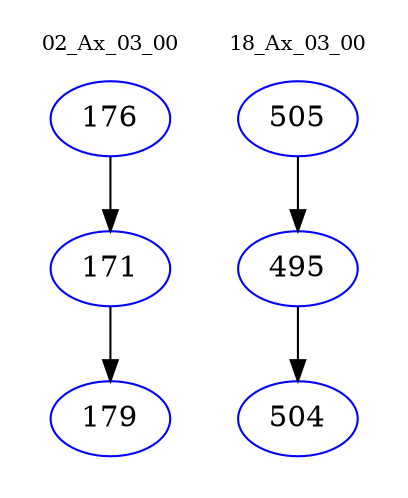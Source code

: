 digraph{
subgraph cluster_0 {
color = white
label = "02_Ax_03_00";
fontsize=10;
T0_176 [label="176", color="blue"]
T0_176 -> T0_171 [color="black"]
T0_171 [label="171", color="blue"]
T0_171 -> T0_179 [color="black"]
T0_179 [label="179", color="blue"]
}
subgraph cluster_1 {
color = white
label = "18_Ax_03_00";
fontsize=10;
T1_505 [label="505", color="blue"]
T1_505 -> T1_495 [color="black"]
T1_495 [label="495", color="blue"]
T1_495 -> T1_504 [color="black"]
T1_504 [label="504", color="blue"]
}
}
